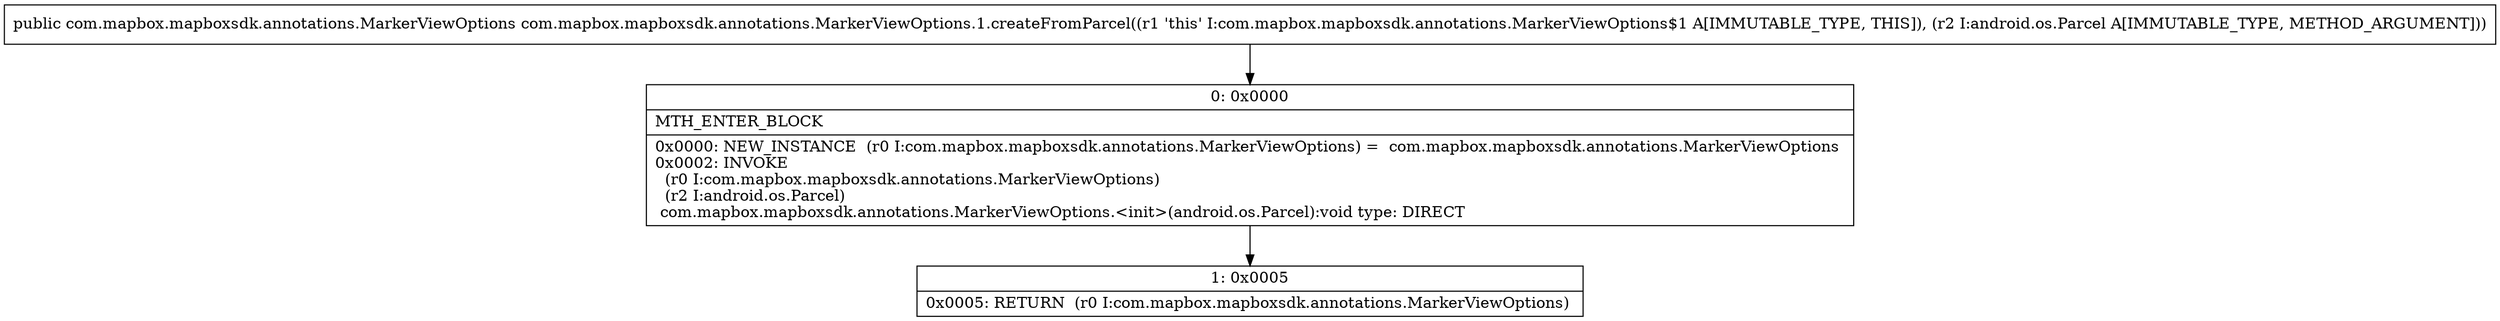 digraph "CFG forcom.mapbox.mapboxsdk.annotations.MarkerViewOptions.1.createFromParcel(Landroid\/os\/Parcel;)Lcom\/mapbox\/mapboxsdk\/annotations\/MarkerViewOptions;" {
Node_0 [shape=record,label="{0\:\ 0x0000|MTH_ENTER_BLOCK\l|0x0000: NEW_INSTANCE  (r0 I:com.mapbox.mapboxsdk.annotations.MarkerViewOptions) =  com.mapbox.mapboxsdk.annotations.MarkerViewOptions \l0x0002: INVOKE  \l  (r0 I:com.mapbox.mapboxsdk.annotations.MarkerViewOptions)\l  (r2 I:android.os.Parcel)\l com.mapbox.mapboxsdk.annotations.MarkerViewOptions.\<init\>(android.os.Parcel):void type: DIRECT \l}"];
Node_1 [shape=record,label="{1\:\ 0x0005|0x0005: RETURN  (r0 I:com.mapbox.mapboxsdk.annotations.MarkerViewOptions) \l}"];
MethodNode[shape=record,label="{public com.mapbox.mapboxsdk.annotations.MarkerViewOptions com.mapbox.mapboxsdk.annotations.MarkerViewOptions.1.createFromParcel((r1 'this' I:com.mapbox.mapboxsdk.annotations.MarkerViewOptions$1 A[IMMUTABLE_TYPE, THIS]), (r2 I:android.os.Parcel A[IMMUTABLE_TYPE, METHOD_ARGUMENT])) }"];
MethodNode -> Node_0;
Node_0 -> Node_1;
}

